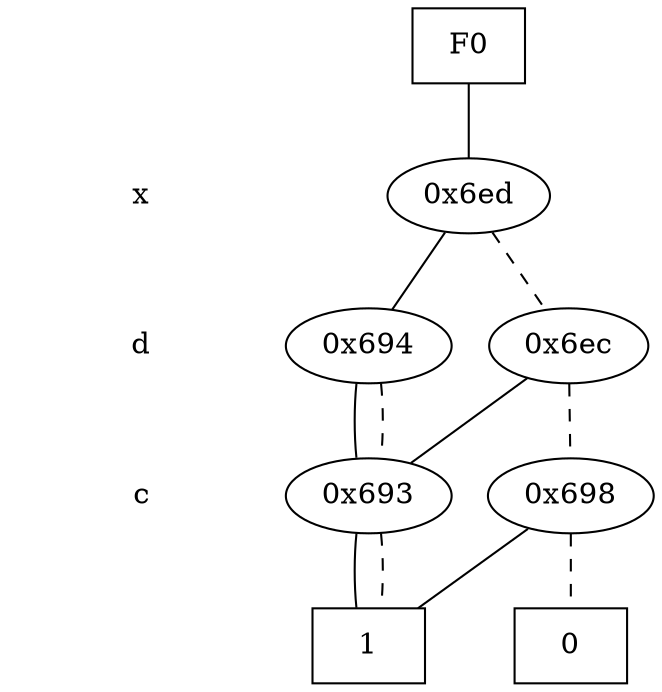 digraph "ZDD" {
size = "7.5,10"
center = true;
edge [dir = none];
{ node [shape = plaintext];
  edge [style = invis];
  "CONST NODES" [style = invis];
" x " -> " d " -> " c " -> "CONST NODES"; 
}
{ rank = same; node [shape = box]; edge [style = invis];
"F0"; }
{ rank = same; " x ";
"0x6ed";
}
{ rank = same; " d ";
"0x694";
"0x6ec";
}
{ rank = same; " c ";
"0x693";
"0x698";
}
{ rank = same; "CONST NODES";
{ node [shape = box]; "0x626";
"0x625";
}
}
"F0" -> "0x6ed" [style = solid];
"0x6ed" -> "0x694";
"0x6ed" -> "0x6ec" [style = dashed];
"0x694" -> "0x693";
"0x694" -> "0x693" [style = dashed];
"0x6ec" -> "0x693";
"0x6ec" -> "0x698" [style = dashed];
"0x693" -> "0x625";
"0x693" -> "0x625" [style = dashed];
"0x698" -> "0x625";
"0x698" -> "0x626" [style = dashed];
"0x626" [label = "0"];
"0x625" [label = "1"];
}
